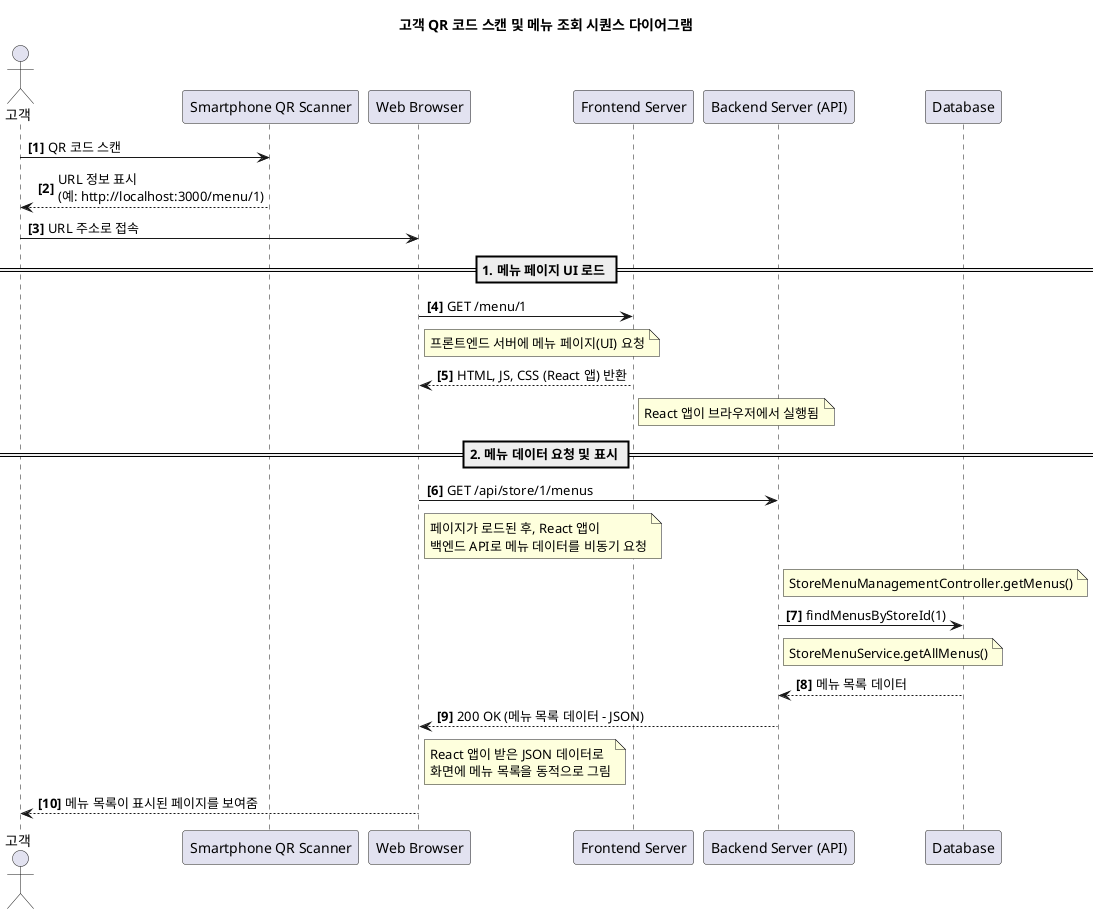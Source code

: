 @startuml
'https://plantuml.com/sequence-diagram

title 고객 QR 코드 스캔 및 메뉴 조회 시퀀스 다이어그램

autonumber "<b>[0]"

actor 고객 as Customer

participant "Smartphone QR Scanner" as Scanner
participant "Web Browser" as Browser
participant "Frontend Server" as Frontend
participant "Backend Server (API)" as Backend
participant "Database" as DB

Customer -> Scanner: QR 코드 스캔
Scanner --> Customer: URL 정보 표시\n(예: http://localhost:3000/menu/1)

Customer -> Browser: URL 주소로 접속

== 1. 메뉴 페이지 UI 로드 ==
Browser -> Frontend: GET /menu/1
note right of Browser: 프론트엔드 서버에 메뉴 페이지(UI) 요청
Frontend --> Browser: HTML, JS, CSS (React 앱) 반환
note right of Frontend: React 앱이 브라우저에서 실행됨

== 2. 메뉴 데이터 요청 및 표시 ==
Browser -> Backend: GET /api/store/1/menus
note right of Browser: 페이지가 로드된 후, React 앱이\n백엔드 API로 메뉴 데이터를 비동기 요청
note right of Backend: StoreMenuManagementController.getMenus()

Backend -> DB: findMenusByStoreId(1)
note right of Backend: StoreMenuService.getAllMenus()
DB --> Backend: 메뉴 목록 데이터

Backend --> Browser: 200 OK (메뉴 목록 데이터 - JSON)
note right of Browser: React 앱이 받은 JSON 데이터로\n화면에 메뉴 목록을 동적으로 그림

Browser --> Customer: 메뉴 목록이 표시된 페이지를 보여줌

@enduml